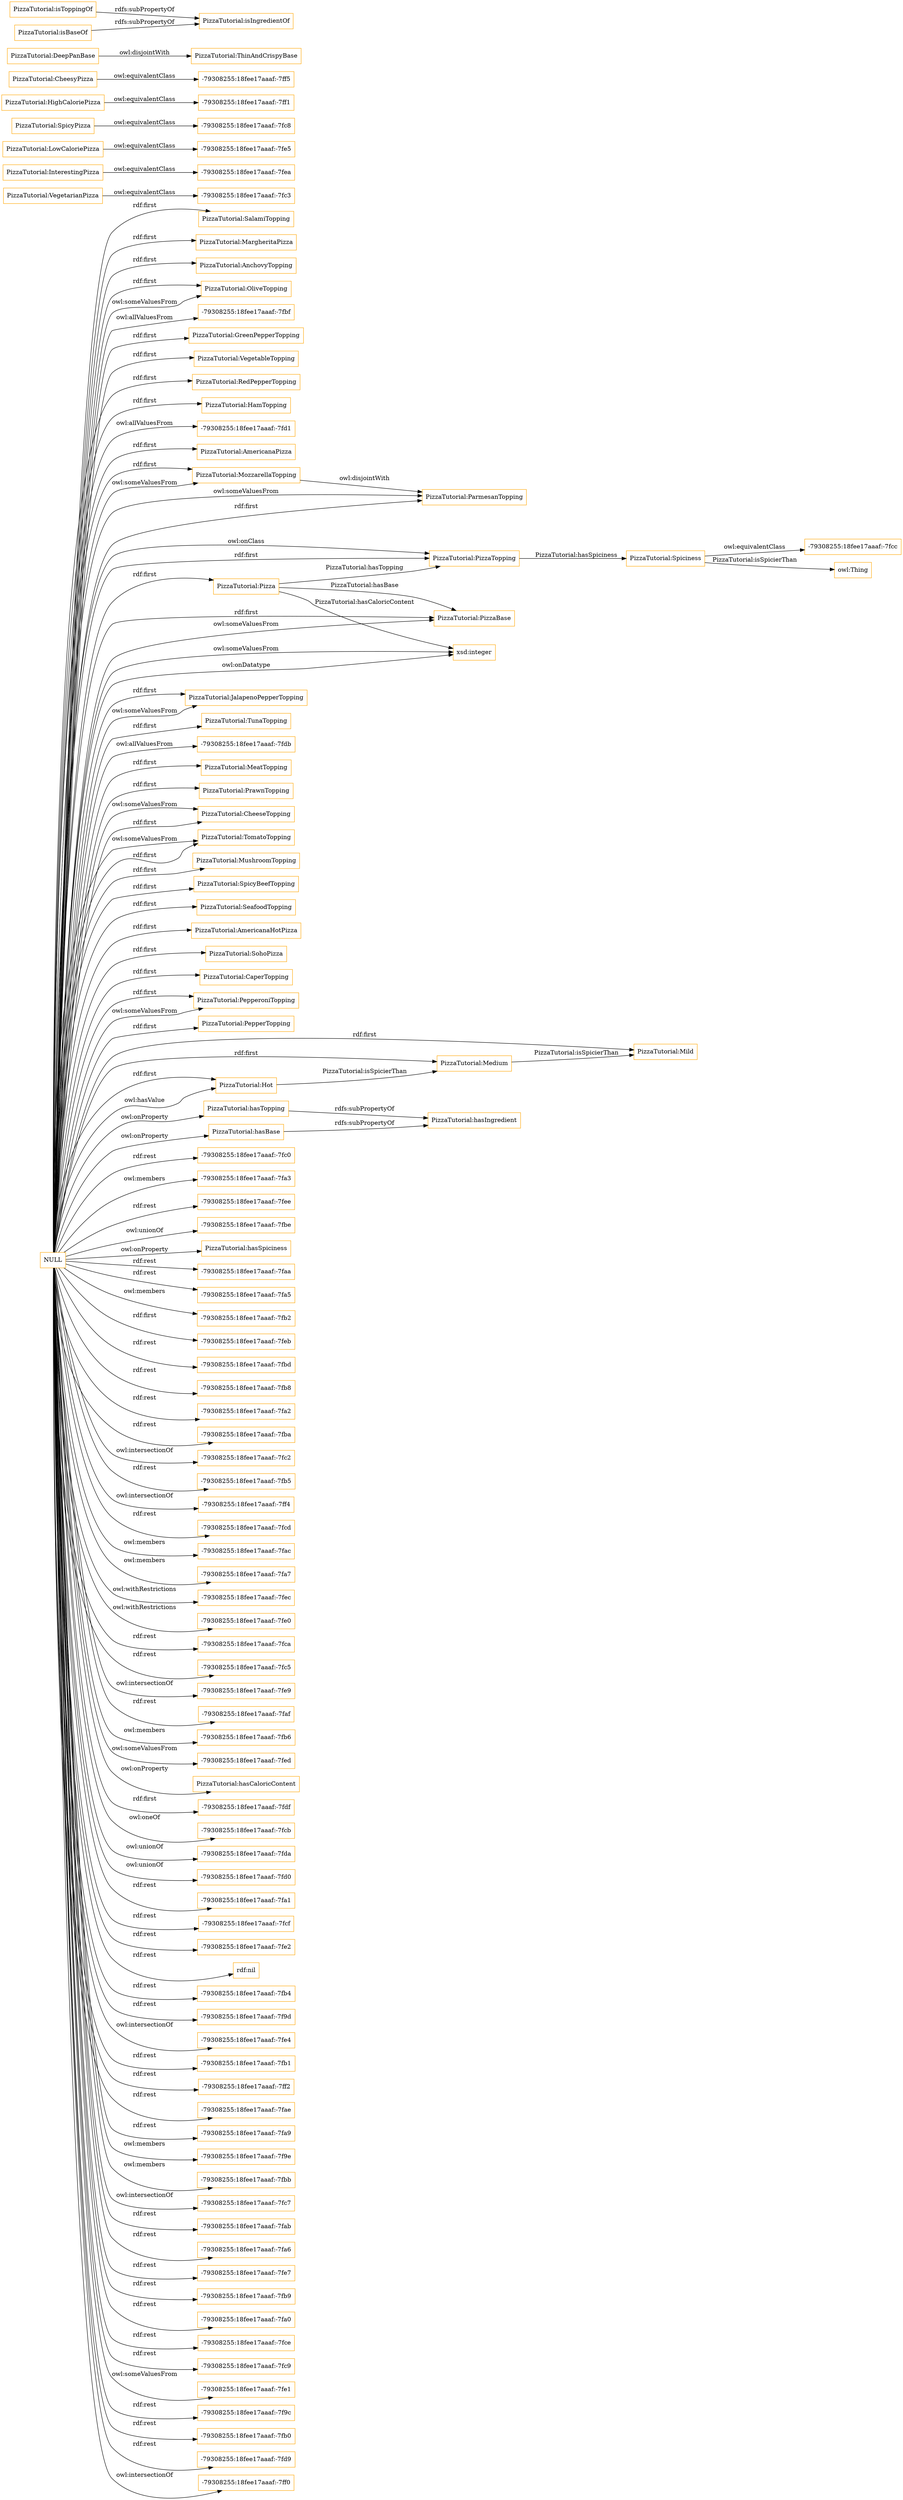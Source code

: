 digraph ar2dtool_diagram { 
rankdir=LR;
size="1501"
node [shape = rectangle, color="orange"]; "PizzaTutorial:SalamiTopping" "-79308255:18fee17aaaf:-7fc3" "PizzaTutorial:InterestingPizza" "PizzaTutorial:MargheritaPizza" "PizzaTutorial:AnchovyTopping" "-79308255:18fee17aaaf:-7fe5" "PizzaTutorial:OliveTopping" "-79308255:18fee17aaaf:-7fbf" "PizzaTutorial:GreenPepperTopping" "PizzaTutorial:VegetableTopping" "-79308255:18fee17aaaf:-7fc8" "PizzaTutorial:HighCaloriePizza" "PizzaTutorial:LowCaloriePizza" "PizzaTutorial:SpicyPizza" "PizzaTutorial:CheesyPizza" "-79308255:18fee17aaaf:-7fcc" "PizzaTutorial:RedPepperTopping" "PizzaTutorial:HamTopping" "-79308255:18fee17aaaf:-7fd1" "PizzaTutorial:ThinAndCrispyBase" "PizzaTutorial:AmericanaPizza" "PizzaTutorial:MozzarellaTopping" "PizzaTutorial:Spiciness" "-79308255:18fee17aaaf:-7ff1" "PizzaTutorial:PizzaTopping" "PizzaTutorial:Pizza" "-79308255:18fee17aaaf:-7fea" "PizzaTutorial:JalapenoPepperTopping" "PizzaTutorial:ParmesanTopping" "PizzaTutorial:TunaTopping" "-79308255:18fee17aaaf:-7fdb" "PizzaTutorial:MeatTopping" "PizzaTutorial:PrawnTopping" "PizzaTutorial:CheeseTopping" "PizzaTutorial:TomatoTopping" "PizzaTutorial:PizzaBase" "PizzaTutorial:VegetarianPizza" "PizzaTutorial:DeepPanBase" "PizzaTutorial:MushroomTopping" "PizzaTutorial:SpicyBeefTopping" "PizzaTutorial:SeafoodTopping" "PizzaTutorial:AmericanaHotPizza" "-79308255:18fee17aaaf:-7ff5" "PizzaTutorial:SohoPizza" "PizzaTutorial:CaperTopping" "PizzaTutorial:PepperoniTopping" "PizzaTutorial:PepperTopping" ; /*classes style*/
	"PizzaTutorial:InterestingPizza" -> "-79308255:18fee17aaaf:-7fea" [ label = "owl:equivalentClass" ];
	"PizzaTutorial:HighCaloriePizza" -> "-79308255:18fee17aaaf:-7ff1" [ label = "owl:equivalentClass" ];
	"PizzaTutorial:isToppingOf" -> "PizzaTutorial:isIngredientOf" [ label = "rdfs:subPropertyOf" ];
	"PizzaTutorial:Hot" -> "PizzaTutorial:Medium" [ label = "PizzaTutorial:isSpicierThan" ];
	"PizzaTutorial:isBaseOf" -> "PizzaTutorial:isIngredientOf" [ label = "rdfs:subPropertyOf" ];
	"PizzaTutorial:Spiciness" -> "-79308255:18fee17aaaf:-7fcc" [ label = "owl:equivalentClass" ];
	"PizzaTutorial:hasBase" -> "PizzaTutorial:hasIngredient" [ label = "rdfs:subPropertyOf" ];
	"PizzaTutorial:SpicyPizza" -> "-79308255:18fee17aaaf:-7fc8" [ label = "owl:equivalentClass" ];
	"PizzaTutorial:DeepPanBase" -> "PizzaTutorial:ThinAndCrispyBase" [ label = "owl:disjointWith" ];
	"PizzaTutorial:hasTopping" -> "PizzaTutorial:hasIngredient" [ label = "rdfs:subPropertyOf" ];
	"PizzaTutorial:VegetarianPizza" -> "-79308255:18fee17aaaf:-7fc3" [ label = "owl:equivalentClass" ];
	"PizzaTutorial:CheesyPizza" -> "-79308255:18fee17aaaf:-7ff5" [ label = "owl:equivalentClass" ];
	"PizzaTutorial:Medium" -> "PizzaTutorial:Mild" [ label = "PizzaTutorial:isSpicierThan" ];
	"PizzaTutorial:LowCaloriePizza" -> "-79308255:18fee17aaaf:-7fe5" [ label = "owl:equivalentClass" ];
	"PizzaTutorial:MozzarellaTopping" -> "PizzaTutorial:ParmesanTopping" [ label = "owl:disjointWith" ];
	"NULL" -> "PizzaTutorial:MozzarellaTopping" [ label = "rdf:first" ];
	"NULL" -> "-79308255:18fee17aaaf:-7fc0" [ label = "rdf:rest" ];
	"NULL" -> "-79308255:18fee17aaaf:-7fa3" [ label = "owl:members" ];
	"NULL" -> "PizzaTutorial:MushroomTopping" [ label = "rdf:first" ];
	"NULL" -> "-79308255:18fee17aaaf:-7fee" [ label = "rdf:rest" ];
	"NULL" -> "-79308255:18fee17aaaf:-7fbe" [ label = "owl:unionOf" ];
	"NULL" -> "PizzaTutorial:hasSpiciness" [ label = "owl:onProperty" ];
	"NULL" -> "PizzaTutorial:PepperTopping" [ label = "rdf:first" ];
	"NULL" -> "-79308255:18fee17aaaf:-7faa" [ label = "rdf:rest" ];
	"NULL" -> "PizzaTutorial:CheeseTopping" [ label = "owl:someValuesFrom" ];
	"NULL" -> "-79308255:18fee17aaaf:-7fa5" [ label = "rdf:rest" ];
	"NULL" -> "xsd:integer" [ label = "owl:onDatatype" ];
	"NULL" -> "PizzaTutorial:HamTopping" [ label = "rdf:first" ];
	"NULL" -> "PizzaTutorial:AnchovyTopping" [ label = "rdf:first" ];
	"NULL" -> "PizzaTutorial:TomatoTopping" [ label = "owl:someValuesFrom" ];
	"NULL" -> "-79308255:18fee17aaaf:-7fb2" [ label = "owl:members" ];
	"NULL" -> "PizzaTutorial:Medium" [ label = "rdf:first" ];
	"NULL" -> "-79308255:18fee17aaaf:-7feb" [ label = "rdf:first" ];
	"NULL" -> "-79308255:18fee17aaaf:-7fbd" [ label = "rdf:rest" ];
	"NULL" -> "-79308255:18fee17aaaf:-7fb8" [ label = "rdf:rest" ];
	"NULL" -> "-79308255:18fee17aaaf:-7fa2" [ label = "rdf:rest" ];
	"NULL" -> "PizzaTutorial:SalamiTopping" [ label = "rdf:first" ];
	"NULL" -> "PizzaTutorial:PepperoniTopping" [ label = "rdf:first" ];
	"NULL" -> "-79308255:18fee17aaaf:-7fba" [ label = "rdf:rest" ];
	"NULL" -> "-79308255:18fee17aaaf:-7fc2" [ label = "owl:intersectionOf" ];
	"NULL" -> "-79308255:18fee17aaaf:-7fb5" [ label = "rdf:rest" ];
	"NULL" -> "PizzaTutorial:Mild" [ label = "rdf:first" ];
	"NULL" -> "-79308255:18fee17aaaf:-7ff4" [ label = "owl:intersectionOf" ];
	"NULL" -> "-79308255:18fee17aaaf:-7fcd" [ label = "rdf:rest" ];
	"NULL" -> "PizzaTutorial:VegetableTopping" [ label = "rdf:first" ];
	"NULL" -> "-79308255:18fee17aaaf:-7fdb" [ label = "owl:allValuesFrom" ];
	"NULL" -> "-79308255:18fee17aaaf:-7fac" [ label = "owl:members" ];
	"NULL" -> "PizzaTutorial:PizzaTopping" [ label = "owl:onClass" ];
	"NULL" -> "PizzaTutorial:PizzaBase" [ label = "rdf:first" ];
	"NULL" -> "PizzaTutorial:CheeseTopping" [ label = "rdf:first" ];
	"NULL" -> "-79308255:18fee17aaaf:-7fd1" [ label = "owl:allValuesFrom" ];
	"NULL" -> "-79308255:18fee17aaaf:-7fa7" [ label = "owl:members" ];
	"NULL" -> "-79308255:18fee17aaaf:-7fec" [ label = "owl:withRestrictions" ];
	"NULL" -> "-79308255:18fee17aaaf:-7fe0" [ label = "owl:withRestrictions" ];
	"NULL" -> "-79308255:18fee17aaaf:-7fca" [ label = "rdf:rest" ];
	"NULL" -> "-79308255:18fee17aaaf:-7fc5" [ label = "rdf:rest" ];
	"NULL" -> "-79308255:18fee17aaaf:-7fe9" [ label = "owl:intersectionOf" ];
	"NULL" -> "-79308255:18fee17aaaf:-7faf" [ label = "rdf:rest" ];
	"NULL" -> "-79308255:18fee17aaaf:-7fb6" [ label = "owl:members" ];
	"NULL" -> "-79308255:18fee17aaaf:-7fed" [ label = "owl:someValuesFrom" ];
	"NULL" -> "PizzaTutorial:hasCaloricContent" [ label = "owl:onProperty" ];
	"NULL" -> "-79308255:18fee17aaaf:-7fdf" [ label = "rdf:first" ];
	"NULL" -> "PizzaTutorial:JalapenoPepperTopping" [ label = "rdf:first" ];
	"NULL" -> "PizzaTutorial:CaperTopping" [ label = "rdf:first" ];
	"NULL" -> "-79308255:18fee17aaaf:-7fcb" [ label = "owl:oneOf" ];
	"NULL" -> "PizzaTutorial:PrawnTopping" [ label = "rdf:first" ];
	"NULL" -> "-79308255:18fee17aaaf:-7fda" [ label = "owl:unionOf" ];
	"NULL" -> "-79308255:18fee17aaaf:-7fd0" [ label = "owl:unionOf" ];
	"NULL" -> "PizzaTutorial:GreenPepperTopping" [ label = "rdf:first" ];
	"NULL" -> "PizzaTutorial:OliveTopping" [ label = "rdf:first" ];
	"NULL" -> "-79308255:18fee17aaaf:-7fa1" [ label = "rdf:rest" ];
	"NULL" -> "-79308255:18fee17aaaf:-7fcf" [ label = "rdf:rest" ];
	"NULL" -> "-79308255:18fee17aaaf:-7fe2" [ label = "rdf:rest" ];
	"NULL" -> "rdf:nil" [ label = "rdf:rest" ];
	"NULL" -> "PizzaTutorial:ParmesanTopping" [ label = "owl:someValuesFrom" ];
	"NULL" -> "-79308255:18fee17aaaf:-7fb4" [ label = "rdf:rest" ];
	"NULL" -> "-79308255:18fee17aaaf:-7f9d" [ label = "rdf:rest" ];
	"NULL" -> "PizzaTutorial:JalapenoPepperTopping" [ label = "owl:someValuesFrom" ];
	"NULL" -> "PizzaTutorial:hasTopping" [ label = "owl:onProperty" ];
	"NULL" -> "PizzaTutorial:AmericanaHotPizza" [ label = "rdf:first" ];
	"NULL" -> "-79308255:18fee17aaaf:-7fe4" [ label = "owl:intersectionOf" ];
	"NULL" -> "PizzaTutorial:Hot" [ label = "owl:hasValue" ];
	"NULL" -> "PizzaTutorial:PepperoniTopping" [ label = "owl:someValuesFrom" ];
	"NULL" -> "-79308255:18fee17aaaf:-7fb1" [ label = "rdf:rest" ];
	"NULL" -> "PizzaTutorial:TunaTopping" [ label = "rdf:first" ];
	"NULL" -> "-79308255:18fee17aaaf:-7ff2" [ label = "rdf:rest" ];
	"NULL" -> "PizzaTutorial:ParmesanTopping" [ label = "rdf:first" ];
	"NULL" -> "PizzaTutorial:Hot" [ label = "rdf:first" ];
	"NULL" -> "PizzaTutorial:PizzaTopping" [ label = "rdf:first" ];
	"NULL" -> "PizzaTutorial:PizzaBase" [ label = "owl:someValuesFrom" ];
	"NULL" -> "-79308255:18fee17aaaf:-7fae" [ label = "rdf:rest" ];
	"NULL" -> "-79308255:18fee17aaaf:-7fa9" [ label = "rdf:rest" ];
	"NULL" -> "PizzaTutorial:AmericanaPizza" [ label = "rdf:first" ];
	"NULL" -> "PizzaTutorial:Pizza" [ label = "rdf:first" ];
	"NULL" -> "-79308255:18fee17aaaf:-7f9e" [ label = "owl:members" ];
	"NULL" -> "-79308255:18fee17aaaf:-7fbb" [ label = "owl:members" ];
	"NULL" -> "-79308255:18fee17aaaf:-7fc7" [ label = "owl:intersectionOf" ];
	"NULL" -> "PizzaTutorial:MeatTopping" [ label = "rdf:first" ];
	"NULL" -> "-79308255:18fee17aaaf:-7fab" [ label = "rdf:rest" ];
	"NULL" -> "-79308255:18fee17aaaf:-7fa6" [ label = "rdf:rest" ];
	"NULL" -> "PizzaTutorial:MargheritaPizza" [ label = "rdf:first" ];
	"NULL" -> "-79308255:18fee17aaaf:-7fe7" [ label = "rdf:rest" ];
	"NULL" -> "-79308255:18fee17aaaf:-7fb9" [ label = "rdf:rest" ];
	"NULL" -> "PizzaTutorial:OliveTopping" [ label = "owl:someValuesFrom" ];
	"NULL" -> "-79308255:18fee17aaaf:-7fa0" [ label = "rdf:rest" ];
	"NULL" -> "xsd:integer" [ label = "owl:someValuesFrom" ];
	"NULL" -> "-79308255:18fee17aaaf:-7fce" [ label = "rdf:rest" ];
	"NULL" -> "-79308255:18fee17aaaf:-7fc9" [ label = "rdf:rest" ];
	"NULL" -> "-79308255:18fee17aaaf:-7fe1" [ label = "owl:someValuesFrom" ];
	"NULL" -> "-79308255:18fee17aaaf:-7f9c" [ label = "rdf:rest" ];
	"NULL" -> "-79308255:18fee17aaaf:-7fbf" [ label = "owl:allValuesFrom" ];
	"NULL" -> "PizzaTutorial:TomatoTopping" [ label = "rdf:first" ];
	"NULL" -> "PizzaTutorial:hasBase" [ label = "owl:onProperty" ];
	"NULL" -> "-79308255:18fee17aaaf:-7fb0" [ label = "rdf:rest" ];
	"NULL" -> "PizzaTutorial:SeafoodTopping" [ label = "rdf:first" ];
	"NULL" -> "PizzaTutorial:SpicyBeefTopping" [ label = "rdf:first" ];
	"NULL" -> "-79308255:18fee17aaaf:-7fd9" [ label = "rdf:rest" ];
	"NULL" -> "PizzaTutorial:SohoPizza" [ label = "rdf:first" ];
	"NULL" -> "-79308255:18fee17aaaf:-7ff0" [ label = "owl:intersectionOf" ];
	"NULL" -> "PizzaTutorial:RedPepperTopping" [ label = "rdf:first" ];
	"NULL" -> "PizzaTutorial:MozzarellaTopping" [ label = "owl:someValuesFrom" ];
	"PizzaTutorial:Pizza" -> "xsd:integer" [ label = "PizzaTutorial:hasCaloricContent" ];
	"PizzaTutorial:PizzaTopping" -> "PizzaTutorial:Spiciness" [ label = "PizzaTutorial:hasSpiciness" ];
	"PizzaTutorial:Spiciness" -> "owl:Thing" [ label = "PizzaTutorial:isSpicierThan" ];
	"PizzaTutorial:Pizza" -> "PizzaTutorial:PizzaTopping" [ label = "PizzaTutorial:hasTopping" ];
	"PizzaTutorial:Pizza" -> "PizzaTutorial:PizzaBase" [ label = "PizzaTutorial:hasBase" ];

}
